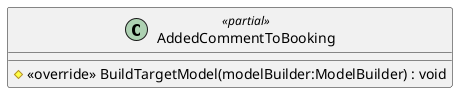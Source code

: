 @startuml
class AddedCommentToBooking <<partial>> {
    # <<override>> BuildTargetModel(modelBuilder:ModelBuilder) : void
}
@enduml
